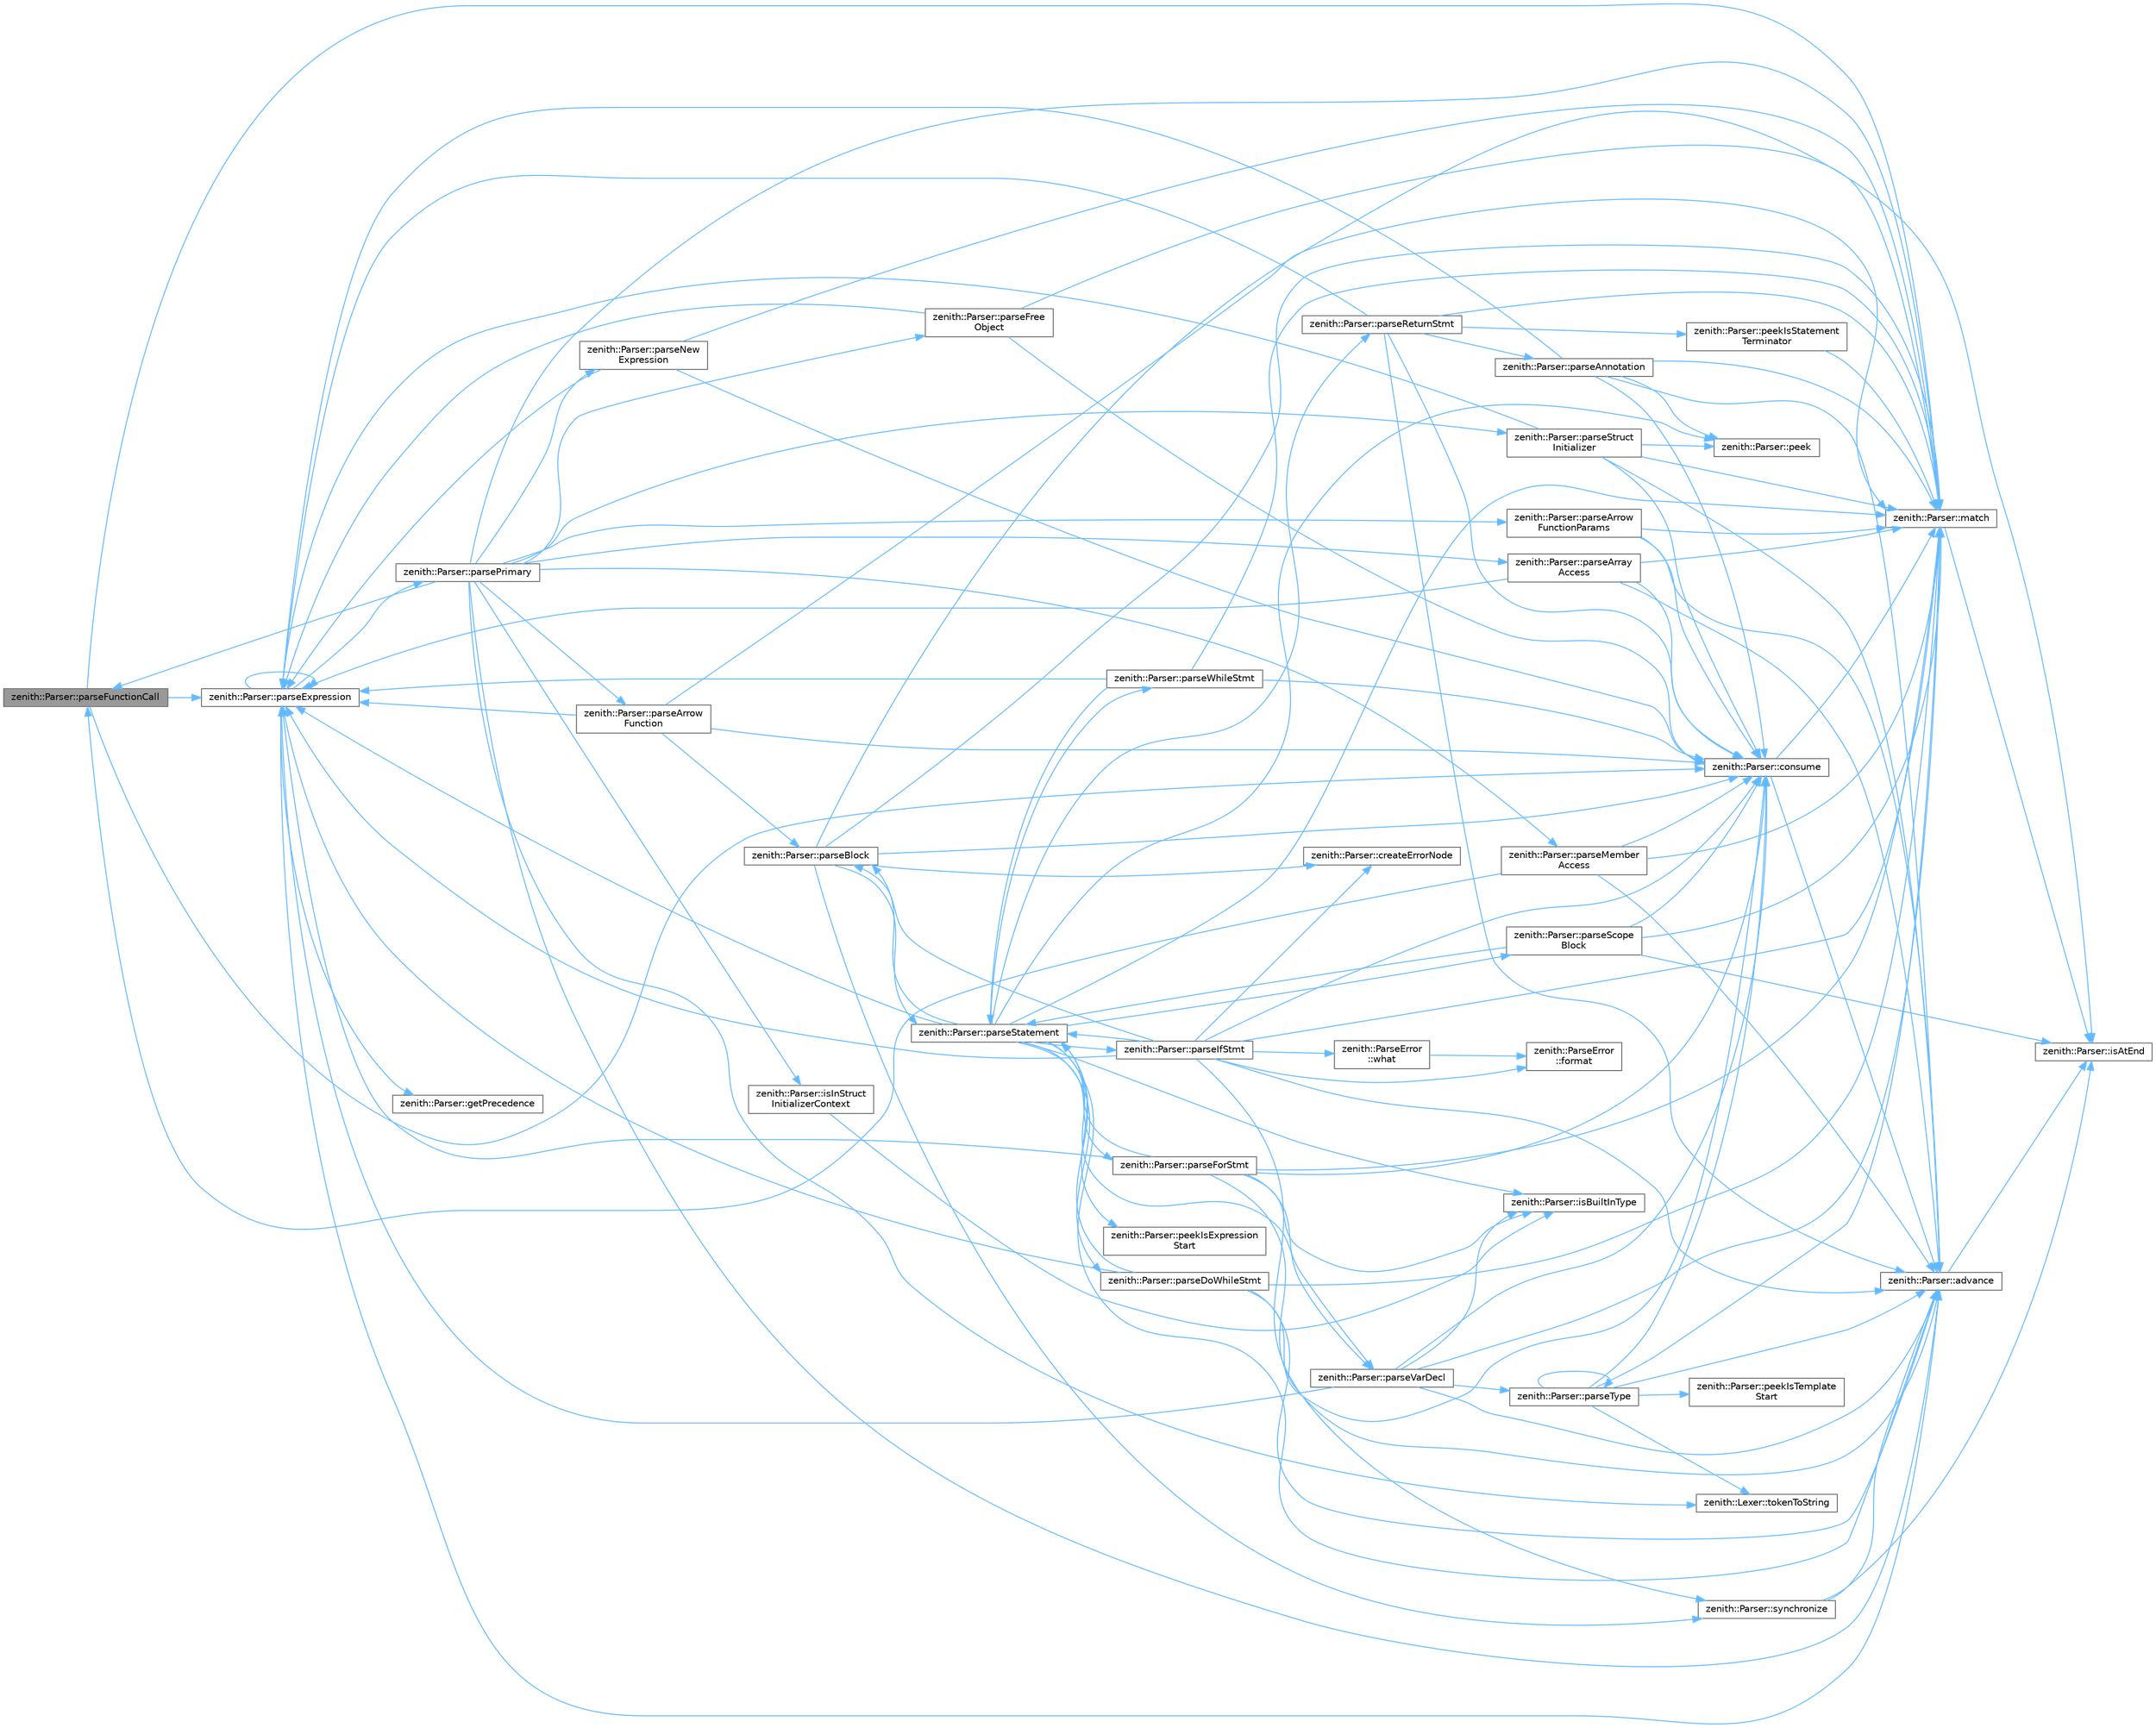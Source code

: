 digraph "zenith::Parser::parseFunctionCall"
{
 // LATEX_PDF_SIZE
  bgcolor="transparent";
  edge [fontname=Helvetica,fontsize=10,labelfontname=Helvetica,labelfontsize=10];
  node [fontname=Helvetica,fontsize=10,shape=box,height=0.2,width=0.4];
  rankdir="LR";
  Node1 [id="Node000001",label="zenith::Parser::parseFunctionCall",height=0.2,width=0.4,color="gray40", fillcolor="grey60", style="filled", fontcolor="black",tooltip=" "];
  Node1 -> Node2 [id="edge1_Node000001_Node000002",color="steelblue1",style="solid",tooltip=" "];
  Node2 [id="Node000002",label="zenith::Parser::consume",height=0.2,width=0.4,color="grey40", fillcolor="white", style="filled",URL="$classzenith_1_1_parser.html#a729f5bdd53b7be97e8f5f3fb28f64249",tooltip=" "];
  Node2 -> Node3 [id="edge2_Node000002_Node000003",color="steelblue1",style="solid",tooltip=" "];
  Node3 [id="Node000003",label="zenith::Parser::advance",height=0.2,width=0.4,color="grey40", fillcolor="white", style="filled",URL="$classzenith_1_1_parser.html#a9639927866a398781d4c1d205da431d8",tooltip=" "];
  Node3 -> Node4 [id="edge3_Node000003_Node000004",color="steelblue1",style="solid",tooltip=" "];
  Node4 [id="Node000004",label="zenith::Parser::isAtEnd",height=0.2,width=0.4,color="grey40", fillcolor="white", style="filled",URL="$classzenith_1_1_parser.html#a7fa9d1e2197db94168ba4e2c4fd98ad1",tooltip=" "];
  Node2 -> Node5 [id="edge4_Node000002_Node000005",color="steelblue1",style="solid",tooltip=" "];
  Node5 [id="Node000005",label="zenith::Parser::match",height=0.2,width=0.4,color="grey40", fillcolor="white", style="filled",URL="$classzenith_1_1_parser.html#a6a8b25ba2a7a7f371a02b1419121e8cb",tooltip=" "];
  Node5 -> Node4 [id="edge5_Node000005_Node000004",color="steelblue1",style="solid",tooltip=" "];
  Node1 -> Node5 [id="edge6_Node000001_Node000005",color="steelblue1",style="solid",tooltip=" "];
  Node1 -> Node6 [id="edge7_Node000001_Node000006",color="steelblue1",style="solid",tooltip=" "];
  Node6 [id="Node000006",label="zenith::Parser::parseExpression",height=0.2,width=0.4,color="grey40", fillcolor="white", style="filled",URL="$classzenith_1_1_parser.html#a239906fd51d54598f6d3dcc18d97b6b9",tooltip=" "];
  Node6 -> Node3 [id="edge8_Node000006_Node000003",color="steelblue1",style="solid",tooltip=" "];
  Node6 -> Node7 [id="edge9_Node000006_Node000007",color="steelblue1",style="solid",tooltip=" "];
  Node7 [id="Node000007",label="zenith::Parser::getPrecedence",height=0.2,width=0.4,color="grey40", fillcolor="white", style="filled",URL="$classzenith_1_1_parser.html#a5386ec516fb692a1b1ecd9058ca2c19e",tooltip=" "];
  Node6 -> Node6 [id="edge10_Node000006_Node000006",color="steelblue1",style="solid",tooltip=" "];
  Node6 -> Node8 [id="edge11_Node000006_Node000008",color="steelblue1",style="solid",tooltip=" "];
  Node8 [id="Node000008",label="zenith::Parser::parsePrimary",height=0.2,width=0.4,color="grey40", fillcolor="white", style="filled",URL="$classzenith_1_1_parser.html#a9425b18adfbb62629ae5ea654addc7cb",tooltip=" "];
  Node8 -> Node3 [id="edge12_Node000008_Node000003",color="steelblue1",style="solid",tooltip=" "];
  Node8 -> Node9 [id="edge13_Node000008_Node000009",color="steelblue1",style="solid",tooltip=" "];
  Node9 [id="Node000009",label="zenith::Parser::isInStruct\lInitializerContext",height=0.2,width=0.4,color="grey40", fillcolor="white", style="filled",URL="$classzenith_1_1_parser.html#a122c98490d526265ce1a9a2ecaf188f9",tooltip=" "];
  Node9 -> Node10 [id="edge14_Node000009_Node000010",color="steelblue1",style="solid",tooltip=" "];
  Node10 [id="Node000010",label="zenith::Parser::isBuiltInType",height=0.2,width=0.4,color="grey40", fillcolor="white", style="filled",URL="$classzenith_1_1_parser.html#a68c100d957e0a8960de2fca188e23054",tooltip=" "];
  Node8 -> Node5 [id="edge15_Node000008_Node000005",color="steelblue1",style="solid",tooltip=" "];
  Node8 -> Node11 [id="edge16_Node000008_Node000011",color="steelblue1",style="solid",tooltip=" "];
  Node11 [id="Node000011",label="zenith::Parser::parseArray\lAccess",height=0.2,width=0.4,color="grey40", fillcolor="white", style="filled",URL="$classzenith_1_1_parser.html#ad32b5cfe98f909cade9216d65b046f58",tooltip=" "];
  Node11 -> Node3 [id="edge17_Node000011_Node000003",color="steelblue1",style="solid",tooltip=" "];
  Node11 -> Node2 [id="edge18_Node000011_Node000002",color="steelblue1",style="solid",tooltip=" "];
  Node11 -> Node5 [id="edge19_Node000011_Node000005",color="steelblue1",style="solid",tooltip=" "];
  Node11 -> Node6 [id="edge20_Node000011_Node000006",color="steelblue1",style="solid",tooltip=" "];
  Node8 -> Node12 [id="edge21_Node000008_Node000012",color="steelblue1",style="solid",tooltip=" "];
  Node12 [id="Node000012",label="zenith::Parser::parseArrow\lFunction",height=0.2,width=0.4,color="grey40", fillcolor="white", style="filled",URL="$classzenith_1_1_parser.html#a7ea0f8e309ed2fbdf1a9e2ebfa2fbf8d",tooltip=" "];
  Node12 -> Node2 [id="edge22_Node000012_Node000002",color="steelblue1",style="solid",tooltip=" "];
  Node12 -> Node5 [id="edge23_Node000012_Node000005",color="steelblue1",style="solid",tooltip=" "];
  Node12 -> Node13 [id="edge24_Node000012_Node000013",color="steelblue1",style="solid",tooltip=" "];
  Node13 [id="Node000013",label="zenith::Parser::parseBlock",height=0.2,width=0.4,color="grey40", fillcolor="white", style="filled",URL="$classzenith_1_1_parser.html#afed5c18e77fc012fe5db9f9e6175e642",tooltip=" "];
  Node13 -> Node2 [id="edge25_Node000013_Node000002",color="steelblue1",style="solid",tooltip=" "];
  Node13 -> Node14 [id="edge26_Node000013_Node000014",color="steelblue1",style="solid",tooltip=" "];
  Node14 [id="Node000014",label="zenith::Parser::createErrorNode",height=0.2,width=0.4,color="grey40", fillcolor="white", style="filled",URL="$classzenith_1_1_parser.html#a6576cab9cc379e6ba26cfce915ad3de6",tooltip=" "];
  Node13 -> Node4 [id="edge27_Node000013_Node000004",color="steelblue1",style="solid",tooltip=" "];
  Node13 -> Node5 [id="edge28_Node000013_Node000005",color="steelblue1",style="solid",tooltip=" "];
  Node13 -> Node15 [id="edge29_Node000013_Node000015",color="steelblue1",style="solid",tooltip=" "];
  Node15 [id="Node000015",label="zenith::Parser::parseStatement",height=0.2,width=0.4,color="grey40", fillcolor="white", style="filled",URL="$classzenith_1_1_parser.html#ada8dc19e8cb4a0f1b37d3ef6a2eb3f9d",tooltip=" "];
  Node15 -> Node3 [id="edge30_Node000015_Node000003",color="steelblue1",style="solid",tooltip=" "];
  Node15 -> Node10 [id="edge31_Node000015_Node000010",color="steelblue1",style="solid",tooltip=" "];
  Node15 -> Node5 [id="edge32_Node000015_Node000005",color="steelblue1",style="solid",tooltip=" "];
  Node15 -> Node13 [id="edge33_Node000015_Node000013",color="steelblue1",style="solid",tooltip=" "];
  Node15 -> Node16 [id="edge34_Node000015_Node000016",color="steelblue1",style="solid",tooltip=" "];
  Node16 [id="Node000016",label="zenith::Parser::parseDoWhileStmt",height=0.2,width=0.4,color="grey40", fillcolor="white", style="filled",URL="$classzenith_1_1_parser.html#a17d038fc7ad2c0dac1b038889f4426ca",tooltip=" "];
  Node16 -> Node3 [id="edge35_Node000016_Node000003",color="steelblue1",style="solid",tooltip=" "];
  Node16 -> Node2 [id="edge36_Node000016_Node000002",color="steelblue1",style="solid",tooltip=" "];
  Node16 -> Node5 [id="edge37_Node000016_Node000005",color="steelblue1",style="solid",tooltip=" "];
  Node16 -> Node6 [id="edge38_Node000016_Node000006",color="steelblue1",style="solid",tooltip=" "];
  Node16 -> Node15 [id="edge39_Node000016_Node000015",color="steelblue1",style="solid",tooltip=" "];
  Node15 -> Node6 [id="edge40_Node000015_Node000006",color="steelblue1",style="solid",tooltip=" "];
  Node15 -> Node17 [id="edge41_Node000015_Node000017",color="steelblue1",style="solid",tooltip=" "];
  Node17 [id="Node000017",label="zenith::Parser::parseForStmt",height=0.2,width=0.4,color="grey40", fillcolor="white", style="filled",URL="$classzenith_1_1_parser.html#ab8ae32b49e1a7d1492f14c6b381aa52b",tooltip=" "];
  Node17 -> Node3 [id="edge42_Node000017_Node000003",color="steelblue1",style="solid",tooltip=" "];
  Node17 -> Node2 [id="edge43_Node000017_Node000002",color="steelblue1",style="solid",tooltip=" "];
  Node17 -> Node10 [id="edge44_Node000017_Node000010",color="steelblue1",style="solid",tooltip=" "];
  Node17 -> Node5 [id="edge45_Node000017_Node000005",color="steelblue1",style="solid",tooltip=" "];
  Node17 -> Node6 [id="edge46_Node000017_Node000006",color="steelblue1",style="solid",tooltip=" "];
  Node17 -> Node15 [id="edge47_Node000017_Node000015",color="steelblue1",style="solid",tooltip=" "];
  Node17 -> Node18 [id="edge48_Node000017_Node000018",color="steelblue1",style="solid",tooltip=" "];
  Node18 [id="Node000018",label="zenith::Parser::parseVarDecl",height=0.2,width=0.4,color="grey40", fillcolor="white", style="filled",URL="$classzenith_1_1_parser.html#a4846f1e07a0155bb95bfee2888cd4e49",tooltip=" "];
  Node18 -> Node3 [id="edge49_Node000018_Node000003",color="steelblue1",style="solid",tooltip=" "];
  Node18 -> Node2 [id="edge50_Node000018_Node000002",color="steelblue1",style="solid",tooltip=" "];
  Node18 -> Node10 [id="edge51_Node000018_Node000010",color="steelblue1",style="solid",tooltip=" "];
  Node18 -> Node5 [id="edge52_Node000018_Node000005",color="steelblue1",style="solid",tooltip=" "];
  Node18 -> Node6 [id="edge53_Node000018_Node000006",color="steelblue1",style="solid",tooltip=" "];
  Node18 -> Node19 [id="edge54_Node000018_Node000019",color="steelblue1",style="solid",tooltip=" "];
  Node19 [id="Node000019",label="zenith::Parser::parseType",height=0.2,width=0.4,color="grey40", fillcolor="white", style="filled",URL="$classzenith_1_1_parser.html#a62bb32082ed32f00e6071e1acc026ea1",tooltip=" "];
  Node19 -> Node3 [id="edge55_Node000019_Node000003",color="steelblue1",style="solid",tooltip=" "];
  Node19 -> Node2 [id="edge56_Node000019_Node000002",color="steelblue1",style="solid",tooltip=" "];
  Node19 -> Node5 [id="edge57_Node000019_Node000005",color="steelblue1",style="solid",tooltip=" "];
  Node19 -> Node19 [id="edge58_Node000019_Node000019",color="steelblue1",style="solid",tooltip=" "];
  Node19 -> Node20 [id="edge59_Node000019_Node000020",color="steelblue1",style="solid",tooltip=" "];
  Node20 [id="Node000020",label="zenith::Parser::peekIsTemplate\lStart",height=0.2,width=0.4,color="grey40", fillcolor="white", style="filled",URL="$classzenith_1_1_parser.html#adc6473d2aff0043321f35dfdf132f618",tooltip=" "];
  Node19 -> Node21 [id="edge60_Node000019_Node000021",color="steelblue1",style="solid",tooltip=" "];
  Node21 [id="Node000021",label="zenith::Lexer::tokenToString",height=0.2,width=0.4,color="grey40", fillcolor="white", style="filled",URL="$classzenith_1_1_lexer.html#a7265d90eb9fdc3d46aacdcf2a7e84a23",tooltip=" "];
  Node15 -> Node22 [id="edge61_Node000015_Node000022",color="steelblue1",style="solid",tooltip=" "];
  Node22 [id="Node000022",label="zenith::Parser::parseIfStmt",height=0.2,width=0.4,color="grey40", fillcolor="white", style="filled",URL="$classzenith_1_1_parser.html#a6086729ddce119c88e10fe622d069d8f",tooltip=" "];
  Node22 -> Node3 [id="edge62_Node000022_Node000003",color="steelblue1",style="solid",tooltip=" "];
  Node22 -> Node2 [id="edge63_Node000022_Node000002",color="steelblue1",style="solid",tooltip=" "];
  Node22 -> Node14 [id="edge64_Node000022_Node000014",color="steelblue1",style="solid",tooltip=" "];
  Node22 -> Node23 [id="edge65_Node000022_Node000023",color="steelblue1",style="solid",tooltip=" "];
  Node23 [id="Node000023",label="zenith::ParseError\l::format",height=0.2,width=0.4,color="grey40", fillcolor="white", style="filled",URL="$classzenith_1_1_parse_error.html#a432ddabc956004a6660137f537d2ba45",tooltip=" "];
  Node22 -> Node5 [id="edge66_Node000022_Node000005",color="steelblue1",style="solid",tooltip=" "];
  Node22 -> Node13 [id="edge67_Node000022_Node000013",color="steelblue1",style="solid",tooltip=" "];
  Node22 -> Node6 [id="edge68_Node000022_Node000006",color="steelblue1",style="solid",tooltip=" "];
  Node22 -> Node15 [id="edge69_Node000022_Node000015",color="steelblue1",style="solid",tooltip=" "];
  Node22 -> Node24 [id="edge70_Node000022_Node000024",color="steelblue1",style="solid",tooltip=" "];
  Node24 [id="Node000024",label="zenith::Parser::synchronize",height=0.2,width=0.4,color="grey40", fillcolor="white", style="filled",URL="$classzenith_1_1_parser.html#a09ca7eb4b886643cc7673062713a718f",tooltip=" "];
  Node24 -> Node3 [id="edge71_Node000024_Node000003",color="steelblue1",style="solid",tooltip=" "];
  Node24 -> Node4 [id="edge72_Node000024_Node000004",color="steelblue1",style="solid",tooltip=" "];
  Node22 -> Node25 [id="edge73_Node000022_Node000025",color="steelblue1",style="solid",tooltip=" "];
  Node25 [id="Node000025",label="zenith::ParseError\l::what",height=0.2,width=0.4,color="grey40", fillcolor="white", style="filled",URL="$classzenith_1_1_parse_error.html#a9fb114a980ca601574f4dd9cf122aa0e",tooltip=" "];
  Node25 -> Node23 [id="edge74_Node000025_Node000023",color="steelblue1",style="solid",tooltip=" "];
  Node15 -> Node26 [id="edge75_Node000015_Node000026",color="steelblue1",style="solid",tooltip=" "];
  Node26 [id="Node000026",label="zenith::Parser::parseReturnStmt",height=0.2,width=0.4,color="grey40", fillcolor="white", style="filled",URL="$classzenith_1_1_parser.html#a5e026e55d4a57bea1b5ffa7d3b5e93a8",tooltip=" "];
  Node26 -> Node3 [id="edge76_Node000026_Node000003",color="steelblue1",style="solid",tooltip=" "];
  Node26 -> Node2 [id="edge77_Node000026_Node000002",color="steelblue1",style="solid",tooltip=" "];
  Node26 -> Node5 [id="edge78_Node000026_Node000005",color="steelblue1",style="solid",tooltip=" "];
  Node26 -> Node27 [id="edge79_Node000026_Node000027",color="steelblue1",style="solid",tooltip=" "];
  Node27 [id="Node000027",label="zenith::Parser::parseAnnotation",height=0.2,width=0.4,color="grey40", fillcolor="white", style="filled",URL="$classzenith_1_1_parser.html#afff2e82900309df63d9aa89f4d3e31d6",tooltip=" "];
  Node27 -> Node3 [id="edge80_Node000027_Node000003",color="steelblue1",style="solid",tooltip=" "];
  Node27 -> Node2 [id="edge81_Node000027_Node000002",color="steelblue1",style="solid",tooltip=" "];
  Node27 -> Node5 [id="edge82_Node000027_Node000005",color="steelblue1",style="solid",tooltip=" "];
  Node27 -> Node6 [id="edge83_Node000027_Node000006",color="steelblue1",style="solid",tooltip=" "];
  Node27 -> Node28 [id="edge84_Node000027_Node000028",color="steelblue1",style="solid",tooltip=" "];
  Node28 [id="Node000028",label="zenith::Parser::peek",height=0.2,width=0.4,color="grey40", fillcolor="white", style="filled",URL="$classzenith_1_1_parser.html#a979d431c48a2bb73bd40a9fd6d65ba36",tooltip=" "];
  Node26 -> Node6 [id="edge85_Node000026_Node000006",color="steelblue1",style="solid",tooltip=" "];
  Node26 -> Node29 [id="edge86_Node000026_Node000029",color="steelblue1",style="solid",tooltip=" "];
  Node29 [id="Node000029",label="zenith::Parser::peekIsStatement\lTerminator",height=0.2,width=0.4,color="grey40", fillcolor="white", style="filled",URL="$classzenith_1_1_parser.html#a4deb3146abfbc7ce7f5a4cc973a9fc18",tooltip=" "];
  Node29 -> Node5 [id="edge87_Node000029_Node000005",color="steelblue1",style="solid",tooltip=" "];
  Node15 -> Node30 [id="edge88_Node000015_Node000030",color="steelblue1",style="solid",tooltip=" "];
  Node30 [id="Node000030",label="zenith::Parser::parseScope\lBlock",height=0.2,width=0.4,color="grey40", fillcolor="white", style="filled",URL="$classzenith_1_1_parser.html#acd4ccda2b4a409498daa93e31f2bc23f",tooltip=" "];
  Node30 -> Node2 [id="edge89_Node000030_Node000002",color="steelblue1",style="solid",tooltip=" "];
  Node30 -> Node4 [id="edge90_Node000030_Node000004",color="steelblue1",style="solid",tooltip=" "];
  Node30 -> Node5 [id="edge91_Node000030_Node000005",color="steelblue1",style="solid",tooltip=" "];
  Node30 -> Node15 [id="edge92_Node000030_Node000015",color="steelblue1",style="solid",tooltip=" "];
  Node15 -> Node18 [id="edge93_Node000015_Node000018",color="steelblue1",style="solid",tooltip=" "];
  Node15 -> Node31 [id="edge94_Node000015_Node000031",color="steelblue1",style="solid",tooltip=" "];
  Node31 [id="Node000031",label="zenith::Parser::parseWhileStmt",height=0.2,width=0.4,color="grey40", fillcolor="white", style="filled",URL="$classzenith_1_1_parser.html#a6f8fd13014d6a0e82f53ce08a8f9766d",tooltip=" "];
  Node31 -> Node2 [id="edge95_Node000031_Node000002",color="steelblue1",style="solid",tooltip=" "];
  Node31 -> Node5 [id="edge96_Node000031_Node000005",color="steelblue1",style="solid",tooltip=" "];
  Node31 -> Node6 [id="edge97_Node000031_Node000006",color="steelblue1",style="solid",tooltip=" "];
  Node31 -> Node15 [id="edge98_Node000031_Node000015",color="steelblue1",style="solid",tooltip=" "];
  Node15 -> Node28 [id="edge99_Node000015_Node000028",color="steelblue1",style="solid",tooltip=" "];
  Node15 -> Node32 [id="edge100_Node000015_Node000032",color="steelblue1",style="solid",tooltip=" "];
  Node32 [id="Node000032",label="zenith::Parser::peekIsExpression\lStart",height=0.2,width=0.4,color="grey40", fillcolor="white", style="filled",URL="$classzenith_1_1_parser.html#ad60004f6810cc28102461c948ec5bb2f",tooltip=" "];
  Node13 -> Node24 [id="edge101_Node000013_Node000024",color="steelblue1",style="solid",tooltip=" "];
  Node12 -> Node6 [id="edge102_Node000012_Node000006",color="steelblue1",style="solid",tooltip=" "];
  Node8 -> Node33 [id="edge103_Node000008_Node000033",color="steelblue1",style="solid",tooltip=" "];
  Node33 [id="Node000033",label="zenith::Parser::parseArrow\lFunctionParams",height=0.2,width=0.4,color="grey40", fillcolor="white", style="filled",URL="$classzenith_1_1_parser.html#adfd7efe9485b95d3c1d2acbcec912527",tooltip=" "];
  Node33 -> Node3 [id="edge104_Node000033_Node000003",color="steelblue1",style="solid",tooltip=" "];
  Node33 -> Node2 [id="edge105_Node000033_Node000002",color="steelblue1",style="solid",tooltip=" "];
  Node33 -> Node5 [id="edge106_Node000033_Node000005",color="steelblue1",style="solid",tooltip=" "];
  Node8 -> Node34 [id="edge107_Node000008_Node000034",color="steelblue1",style="solid",tooltip=" "];
  Node34 [id="Node000034",label="zenith::Parser::parseFree\lObject",height=0.2,width=0.4,color="grey40", fillcolor="white", style="filled",URL="$classzenith_1_1_parser.html#a697fe5477ca0023efdefd6e66f4e0a49",tooltip=" "];
  Node34 -> Node2 [id="edge108_Node000034_Node000002",color="steelblue1",style="solid",tooltip=" "];
  Node34 -> Node5 [id="edge109_Node000034_Node000005",color="steelblue1",style="solid",tooltip=" "];
  Node34 -> Node6 [id="edge110_Node000034_Node000006",color="steelblue1",style="solid",tooltip=" "];
  Node8 -> Node1 [id="edge111_Node000008_Node000001",color="steelblue1",style="solid",tooltip=" "];
  Node8 -> Node35 [id="edge112_Node000008_Node000035",color="steelblue1",style="solid",tooltip=" "];
  Node35 [id="Node000035",label="zenith::Parser::parseMember\lAccess",height=0.2,width=0.4,color="grey40", fillcolor="white", style="filled",URL="$classzenith_1_1_parser.html#a5f581f39453bce8e553d9d96c5c8d0d2",tooltip=" "];
  Node35 -> Node3 [id="edge113_Node000035_Node000003",color="steelblue1",style="solid",tooltip=" "];
  Node35 -> Node2 [id="edge114_Node000035_Node000002",color="steelblue1",style="solid",tooltip=" "];
  Node35 -> Node5 [id="edge115_Node000035_Node000005",color="steelblue1",style="solid",tooltip=" "];
  Node35 -> Node1 [id="edge116_Node000035_Node000001",color="steelblue1",style="solid",tooltip=" "];
  Node8 -> Node36 [id="edge117_Node000008_Node000036",color="steelblue1",style="solid",tooltip=" "];
  Node36 [id="Node000036",label="zenith::Parser::parseNew\lExpression",height=0.2,width=0.4,color="grey40", fillcolor="white", style="filled",URL="$classzenith_1_1_parser.html#aa984ed730ca80620a7033d259b6faea5",tooltip=" "];
  Node36 -> Node2 [id="edge118_Node000036_Node000002",color="steelblue1",style="solid",tooltip=" "];
  Node36 -> Node5 [id="edge119_Node000036_Node000005",color="steelblue1",style="solid",tooltip=" "];
  Node36 -> Node6 [id="edge120_Node000036_Node000006",color="steelblue1",style="solid",tooltip=" "];
  Node8 -> Node37 [id="edge121_Node000008_Node000037",color="steelblue1",style="solid",tooltip=" "];
  Node37 [id="Node000037",label="zenith::Parser::parseStruct\lInitializer",height=0.2,width=0.4,color="grey40", fillcolor="white", style="filled",URL="$classzenith_1_1_parser.html#a4646bbfa2a663abbc777ae26d44e9522",tooltip=" "];
  Node37 -> Node3 [id="edge122_Node000037_Node000003",color="steelblue1",style="solid",tooltip=" "];
  Node37 -> Node2 [id="edge123_Node000037_Node000002",color="steelblue1",style="solid",tooltip=" "];
  Node37 -> Node5 [id="edge124_Node000037_Node000005",color="steelblue1",style="solid",tooltip=" "];
  Node37 -> Node6 [id="edge125_Node000037_Node000006",color="steelblue1",style="solid",tooltip=" "];
  Node37 -> Node28 [id="edge126_Node000037_Node000028",color="steelblue1",style="solid",tooltip=" "];
  Node8 -> Node21 [id="edge127_Node000008_Node000021",color="steelblue1",style="solid",tooltip=" "];
}
